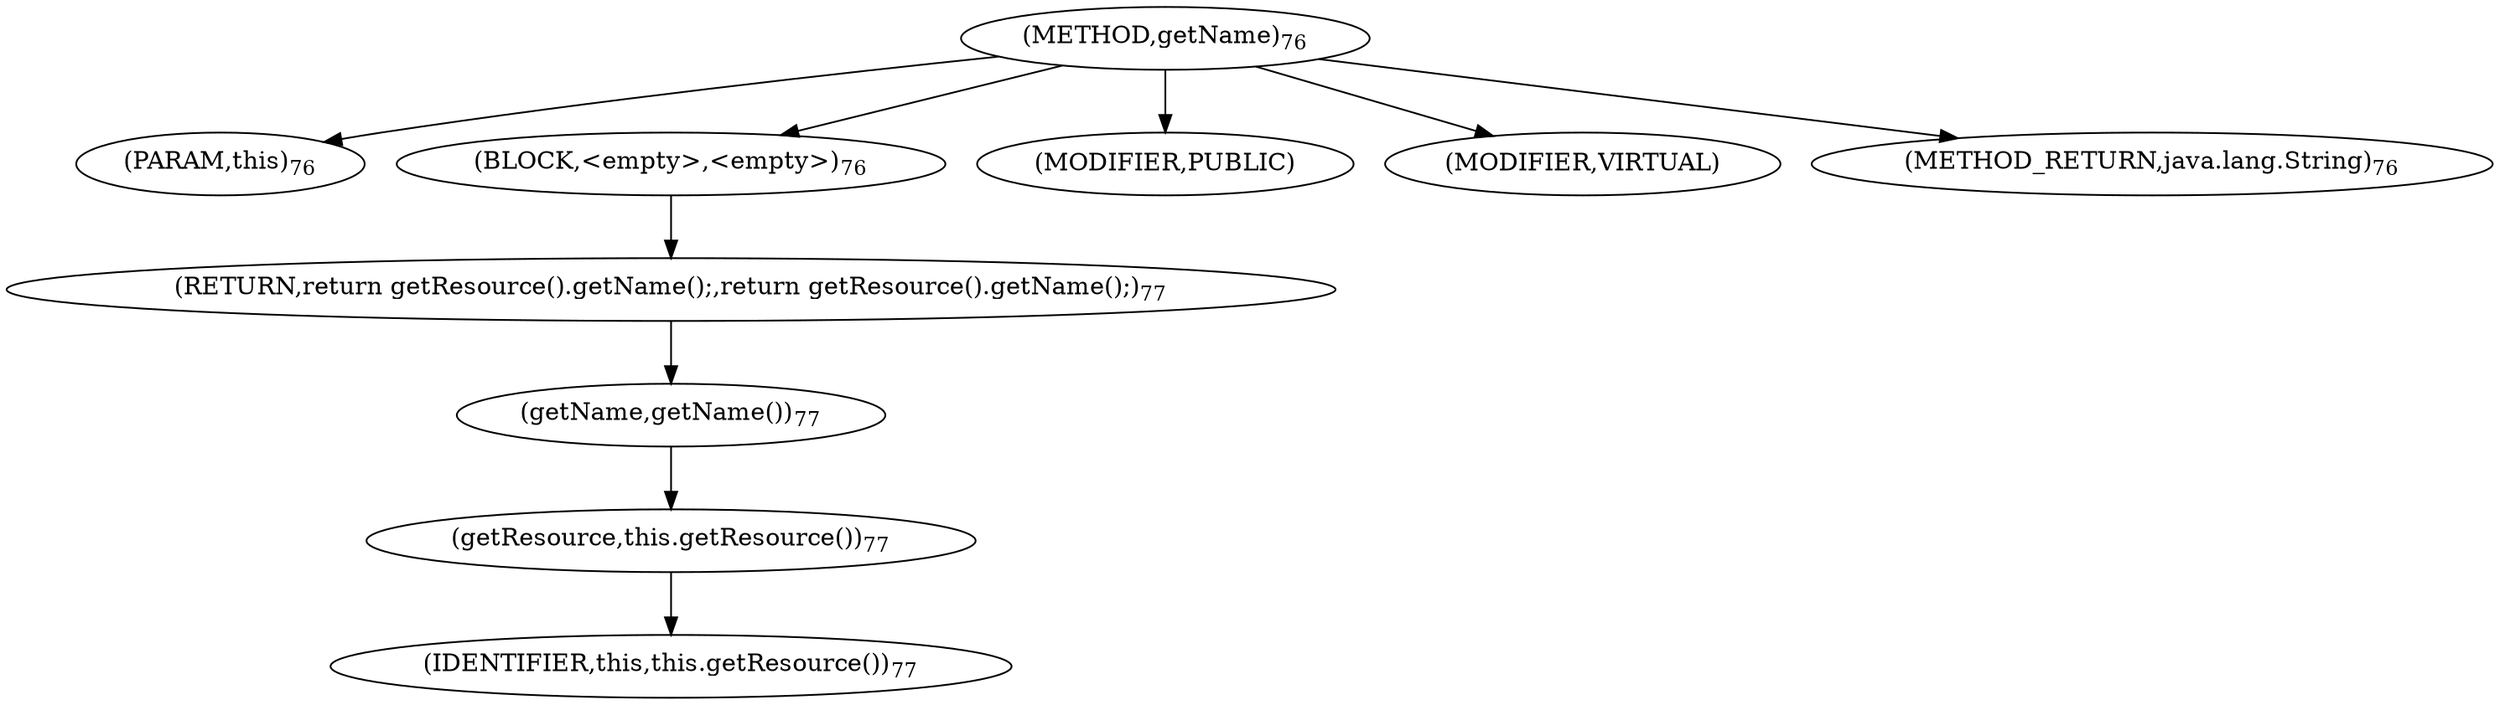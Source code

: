 digraph "getName" {  
"130" [label = <(METHOD,getName)<SUB>76</SUB>> ]
"8" [label = <(PARAM,this)<SUB>76</SUB>> ]
"131" [label = <(BLOCK,&lt;empty&gt;,&lt;empty&gt;)<SUB>76</SUB>> ]
"132" [label = <(RETURN,return getResource().getName();,return getResource().getName();)<SUB>77</SUB>> ]
"133" [label = <(getName,getName())<SUB>77</SUB>> ]
"134" [label = <(getResource,this.getResource())<SUB>77</SUB>> ]
"7" [label = <(IDENTIFIER,this,this.getResource())<SUB>77</SUB>> ]
"135" [label = <(MODIFIER,PUBLIC)> ]
"136" [label = <(MODIFIER,VIRTUAL)> ]
"137" [label = <(METHOD_RETURN,java.lang.String)<SUB>76</SUB>> ]
  "130" -> "8" 
  "130" -> "131" 
  "130" -> "135" 
  "130" -> "136" 
  "130" -> "137" 
  "131" -> "132" 
  "132" -> "133" 
  "133" -> "134" 
  "134" -> "7" 
}
